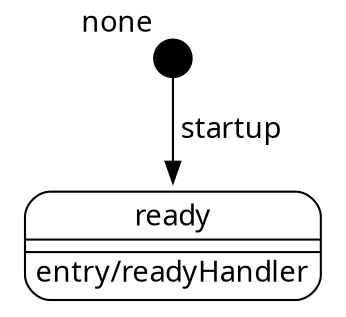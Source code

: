digraph G {
  node [fontname = "Geneva"]
  edge [fontname = "Geneva"]
  splines=polyline
  none [shape="circle", style="filled", fillcolor=black, label="", xlabel="none", fixedsize="true", width=0.25]
  ready [shape="none", label=<<table style="rounded"><tr><td border="0">ready</td></tr><hr/><tr><td border="0"></td></tr><hr/><tr><td border="0" align="left">entry/readyHandler</td></tr></table>>]
  none -> ready [label=" startup "]
}